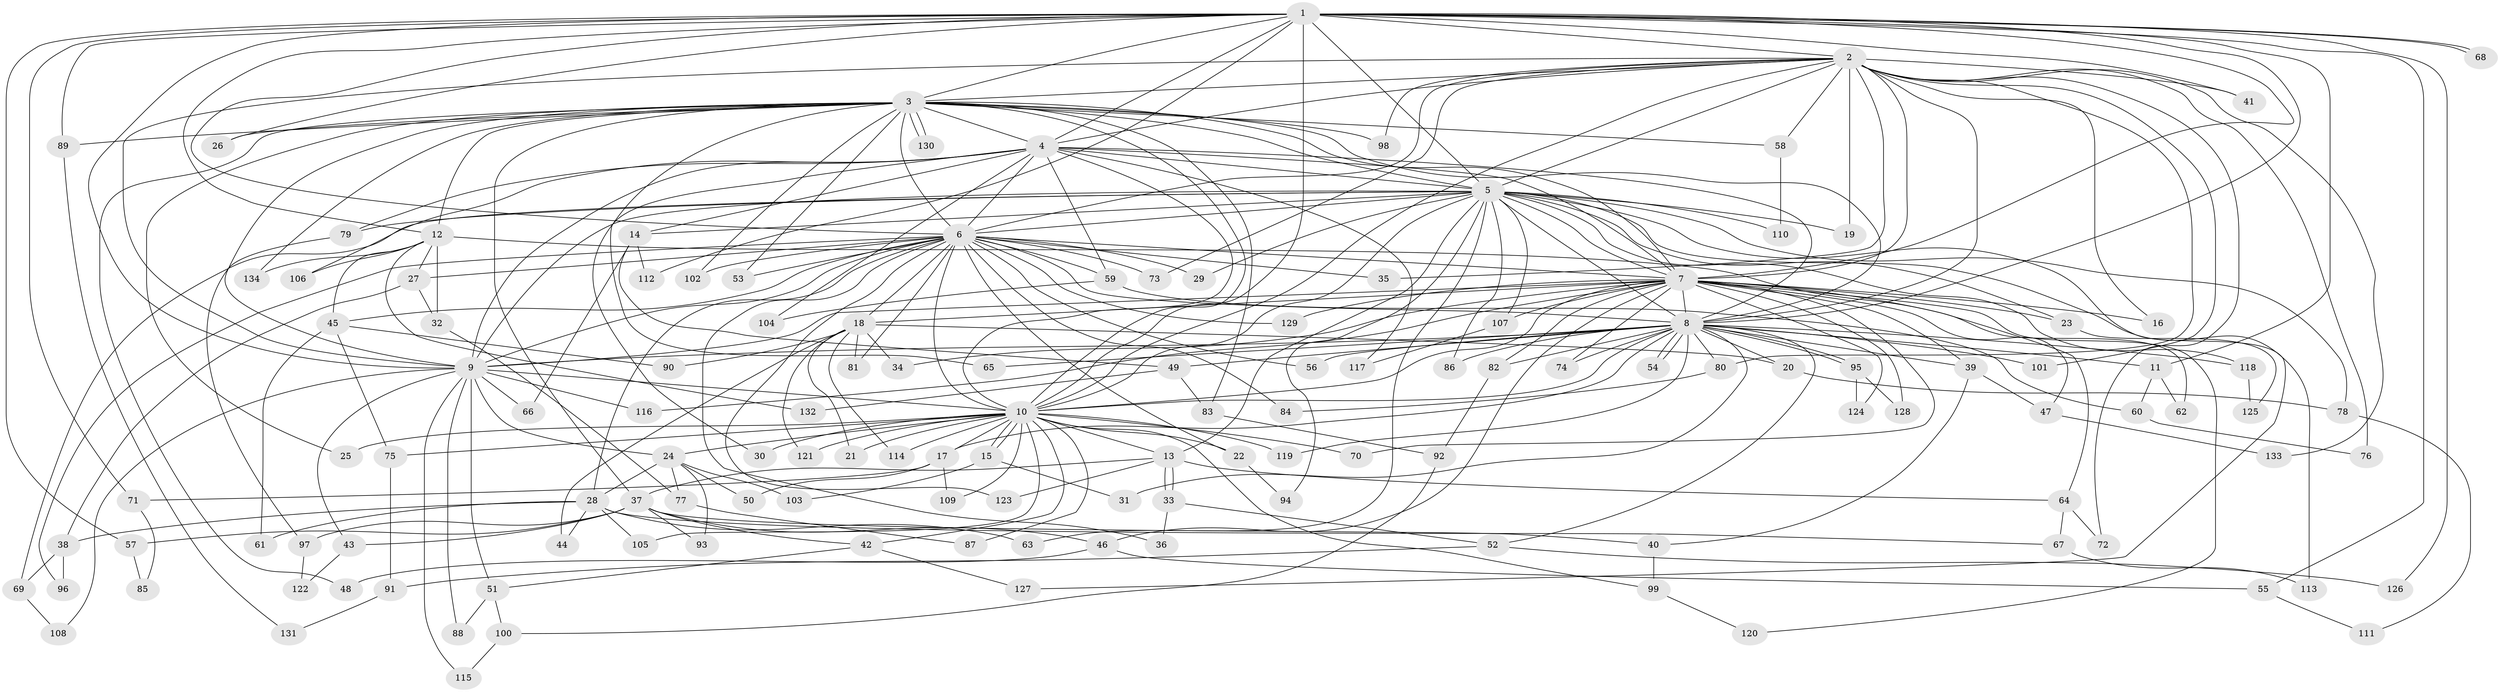 // Generated by graph-tools (version 1.1) at 2025/46/03/09/25 04:46:23]
// undirected, 134 vertices, 293 edges
graph export_dot {
graph [start="1"]
  node [color=gray90,style=filled];
  1;
  2;
  3;
  4;
  5;
  6;
  7;
  8;
  9;
  10;
  11;
  12;
  13;
  14;
  15;
  16;
  17;
  18;
  19;
  20;
  21;
  22;
  23;
  24;
  25;
  26;
  27;
  28;
  29;
  30;
  31;
  32;
  33;
  34;
  35;
  36;
  37;
  38;
  39;
  40;
  41;
  42;
  43;
  44;
  45;
  46;
  47;
  48;
  49;
  50;
  51;
  52;
  53;
  54;
  55;
  56;
  57;
  58;
  59;
  60;
  61;
  62;
  63;
  64;
  65;
  66;
  67;
  68;
  69;
  70;
  71;
  72;
  73;
  74;
  75;
  76;
  77;
  78;
  79;
  80;
  81;
  82;
  83;
  84;
  85;
  86;
  87;
  88;
  89;
  90;
  91;
  92;
  93;
  94;
  95;
  96;
  97;
  98;
  99;
  100;
  101;
  102;
  103;
  104;
  105;
  106;
  107;
  108;
  109;
  110;
  111;
  112;
  113;
  114;
  115;
  116;
  117;
  118;
  119;
  120;
  121;
  122;
  123;
  124;
  125;
  126;
  127;
  128;
  129;
  130;
  131;
  132;
  133;
  134;
  1 -- 2;
  1 -- 3;
  1 -- 4;
  1 -- 5;
  1 -- 6;
  1 -- 7;
  1 -- 8;
  1 -- 9;
  1 -- 10;
  1 -- 11;
  1 -- 12;
  1 -- 26;
  1 -- 41;
  1 -- 55;
  1 -- 57;
  1 -- 68;
  1 -- 68;
  1 -- 71;
  1 -- 89;
  1 -- 112;
  1 -- 126;
  2 -- 3;
  2 -- 4;
  2 -- 5;
  2 -- 6;
  2 -- 7;
  2 -- 8;
  2 -- 9;
  2 -- 10;
  2 -- 16;
  2 -- 19;
  2 -- 35;
  2 -- 41;
  2 -- 58;
  2 -- 72;
  2 -- 73;
  2 -- 76;
  2 -- 80;
  2 -- 98;
  2 -- 101;
  2 -- 133;
  3 -- 4;
  3 -- 5;
  3 -- 6;
  3 -- 7;
  3 -- 8;
  3 -- 9;
  3 -- 10;
  3 -- 12;
  3 -- 25;
  3 -- 26;
  3 -- 37;
  3 -- 48;
  3 -- 53;
  3 -- 58;
  3 -- 65;
  3 -- 83;
  3 -- 89;
  3 -- 98;
  3 -- 102;
  3 -- 130;
  3 -- 130;
  3 -- 134;
  4 -- 5;
  4 -- 6;
  4 -- 7;
  4 -- 8;
  4 -- 9;
  4 -- 10;
  4 -- 14;
  4 -- 30;
  4 -- 59;
  4 -- 79;
  4 -- 104;
  4 -- 106;
  4 -- 117;
  5 -- 6;
  5 -- 7;
  5 -- 8;
  5 -- 9;
  5 -- 10;
  5 -- 13;
  5 -- 14;
  5 -- 19;
  5 -- 23;
  5 -- 29;
  5 -- 63;
  5 -- 69;
  5 -- 78;
  5 -- 79;
  5 -- 86;
  5 -- 94;
  5 -- 107;
  5 -- 110;
  5 -- 113;
  5 -- 118;
  5 -- 127;
  6 -- 7;
  6 -- 8;
  6 -- 9;
  6 -- 10;
  6 -- 18;
  6 -- 22;
  6 -- 27;
  6 -- 28;
  6 -- 29;
  6 -- 35;
  6 -- 36;
  6 -- 45;
  6 -- 53;
  6 -- 56;
  6 -- 59;
  6 -- 73;
  6 -- 81;
  6 -- 84;
  6 -- 96;
  6 -- 102;
  6 -- 123;
  6 -- 129;
  7 -- 8;
  7 -- 9;
  7 -- 10;
  7 -- 16;
  7 -- 18;
  7 -- 23;
  7 -- 34;
  7 -- 39;
  7 -- 46;
  7 -- 47;
  7 -- 62;
  7 -- 70;
  7 -- 74;
  7 -- 82;
  7 -- 107;
  7 -- 116;
  7 -- 120;
  7 -- 124;
  7 -- 128;
  7 -- 129;
  8 -- 9;
  8 -- 10;
  8 -- 11;
  8 -- 17;
  8 -- 20;
  8 -- 31;
  8 -- 39;
  8 -- 49;
  8 -- 52;
  8 -- 54;
  8 -- 54;
  8 -- 56;
  8 -- 65;
  8 -- 74;
  8 -- 80;
  8 -- 82;
  8 -- 86;
  8 -- 95;
  8 -- 95;
  8 -- 101;
  8 -- 118;
  8 -- 119;
  9 -- 10;
  9 -- 24;
  9 -- 43;
  9 -- 51;
  9 -- 66;
  9 -- 88;
  9 -- 108;
  9 -- 115;
  9 -- 116;
  10 -- 13;
  10 -- 15;
  10 -- 15;
  10 -- 17;
  10 -- 21;
  10 -- 22;
  10 -- 24;
  10 -- 25;
  10 -- 30;
  10 -- 42;
  10 -- 70;
  10 -- 75;
  10 -- 87;
  10 -- 99;
  10 -- 105;
  10 -- 109;
  10 -- 114;
  10 -- 119;
  10 -- 121;
  11 -- 60;
  11 -- 62;
  12 -- 27;
  12 -- 32;
  12 -- 45;
  12 -- 64;
  12 -- 106;
  12 -- 132;
  12 -- 134;
  13 -- 33;
  13 -- 33;
  13 -- 37;
  13 -- 64;
  13 -- 123;
  14 -- 49;
  14 -- 66;
  14 -- 112;
  15 -- 31;
  15 -- 103;
  17 -- 50;
  17 -- 71;
  17 -- 109;
  18 -- 20;
  18 -- 21;
  18 -- 34;
  18 -- 44;
  18 -- 81;
  18 -- 90;
  18 -- 114;
  18 -- 121;
  20 -- 78;
  22 -- 94;
  23 -- 125;
  24 -- 28;
  24 -- 50;
  24 -- 77;
  24 -- 93;
  24 -- 103;
  27 -- 32;
  27 -- 38;
  28 -- 38;
  28 -- 44;
  28 -- 61;
  28 -- 63;
  28 -- 67;
  28 -- 105;
  32 -- 77;
  33 -- 36;
  33 -- 52;
  37 -- 40;
  37 -- 42;
  37 -- 43;
  37 -- 46;
  37 -- 57;
  37 -- 93;
  37 -- 97;
  38 -- 69;
  38 -- 96;
  39 -- 40;
  39 -- 47;
  40 -- 99;
  42 -- 51;
  42 -- 127;
  43 -- 122;
  45 -- 61;
  45 -- 75;
  45 -- 90;
  46 -- 48;
  46 -- 55;
  47 -- 133;
  49 -- 83;
  49 -- 132;
  51 -- 88;
  51 -- 100;
  52 -- 91;
  52 -- 126;
  55 -- 111;
  57 -- 85;
  58 -- 110;
  59 -- 60;
  59 -- 104;
  60 -- 76;
  64 -- 67;
  64 -- 72;
  67 -- 113;
  69 -- 108;
  71 -- 85;
  75 -- 91;
  77 -- 87;
  78 -- 111;
  79 -- 97;
  80 -- 84;
  82 -- 92;
  83 -- 92;
  89 -- 131;
  91 -- 131;
  92 -- 100;
  95 -- 124;
  95 -- 128;
  97 -- 122;
  99 -- 120;
  100 -- 115;
  107 -- 117;
  118 -- 125;
}
